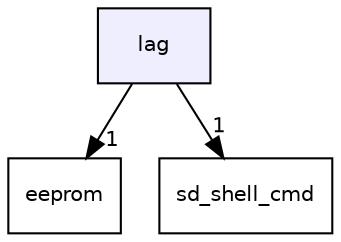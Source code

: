 digraph "lag" {
  compound=true
  node [ fontsize="10", fontname="Helvetica"];
  edge [ labelfontsize="10", labelfontname="Helvetica"];
  dir_bc520c87144eb3431848004f2cf124ff [shape=box, label="lag", style="filled", fillcolor="#eeeeff", pencolor="black", URL="dir_bc520c87144eb3431848004f2cf124ff.html"];
  dir_fa753a09c1860d819d579f23f194701b [shape=box label="eeprom" URL="dir_fa753a09c1860d819d579f23f194701b.html"];
  dir_d91d62955b7477f35b9ee8b17e4ea395 [shape=box label="sd_shell_cmd" URL="dir_d91d62955b7477f35b9ee8b17e4ea395.html"];
  dir_bc520c87144eb3431848004f2cf124ff->dir_fa753a09c1860d819d579f23f194701b [headlabel="1", labeldistance=1.5 headhref="dir_000018_000014.html"];
  dir_bc520c87144eb3431848004f2cf124ff->dir_d91d62955b7477f35b9ee8b17e4ea395 [headlabel="1", labeldistance=1.5 headhref="dir_000018_000025.html"];
}
